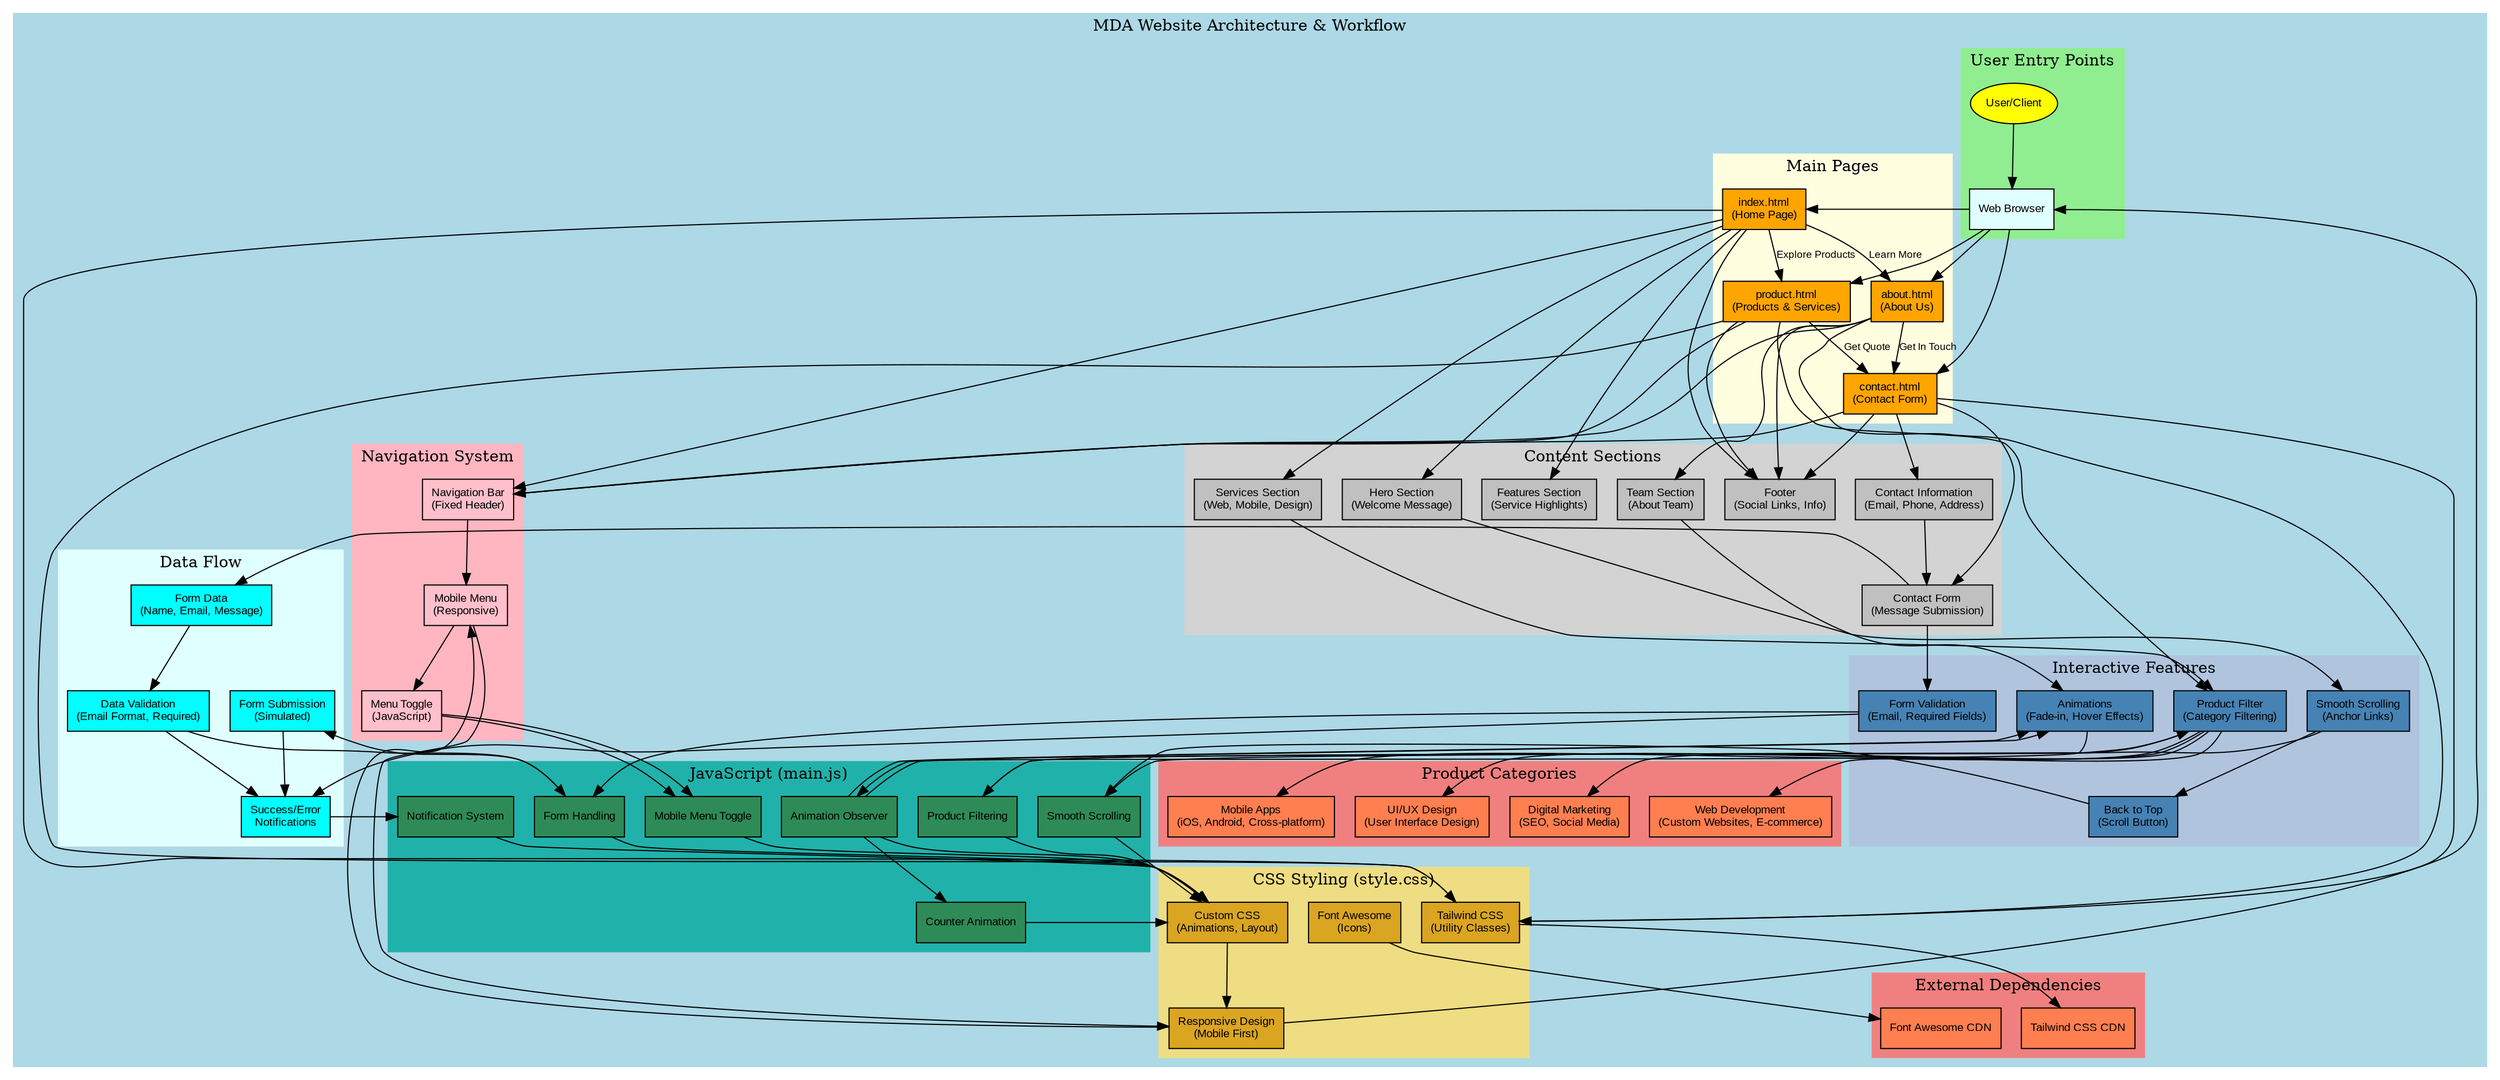 digraph MDA_Workflow {
    // Graph settings
    rankdir=TB;
    node [shape=box, style=filled, fontname="Arial", fontsize=10];
    edge [fontname="Arial", fontsize=9];
    
    // Color scheme
    subgraph cluster_0 {
        label="MDA Website Architecture & Workflow";
        style=filled;
        color=lightblue;
        
        // User Entry Points
        subgraph cluster_entry {
            label="User Entry Points";
            style=filled;
            color=lightgreen;
            
            User [label="User/Client", shape=ellipse, fillcolor=yellow];
            Browser [label="Web Browser", shape=box, fillcolor=lightcyan];
        }
        
        // Main Pages
        subgraph cluster_pages {
            label="Main Pages";
            style=filled;
            color=lightyellow;
            
            Home [label="index.html\n(Home Page)", fillcolor=orange];
            Products [label="product.html\n(Products & Services)", fillcolor=orange];
            About [label="about.html\n(About Us)", fillcolor=orange];
            Contact [label="contact.html\n(Contact Form)", fillcolor=orange];
        }
        
        // Navigation System
        subgraph cluster_nav {
            label="Navigation System";
            style=filled;
            color=lightpink;
            
            NavBar [label="Navigation Bar\n(Fixed Header)", fillcolor=pink];
            MobileMenu [label="Mobile Menu\n(Responsive)", fillcolor=pink];
            MenuToggle [label="Menu Toggle\n(JavaScript)", fillcolor=pink];
        }
        
        // Content Sections
        subgraph cluster_content {
            label="Content Sections";
            style=filled;
            color=lightgray;
            
            Hero [label="Hero Section\n(Welcome Message)", fillcolor=gray];
            Services [label="Services Section\n(Web, Mobile, Design)", fillcolor=gray];
            Features [label="Features Section\n(Service Highlights)", fillcolor=gray];
            Team [label="Team Section\n(About Team)", fillcolor=gray];
            ContactInfo [label="Contact Information\n(Email, Phone, Address)", fillcolor=gray];
            ContactForm [label="Contact Form\n(Message Submission)", fillcolor=gray];
            Footer [label="Footer\n(Social Links, Info)", fillcolor=gray];
        }
        
        // Product Categories
        subgraph cluster_products {
            label="Product Categories";
            style=filled;
            color=lightcoral;
            
            WebDev [label="Web Development\n(Custom Websites, E-commerce)", fillcolor=coral];
            MobileApps [label="Mobile Apps\n(iOS, Android, Cross-platform)", fillcolor=coral];
            UIUX [label="UI/UX Design\n(User Interface Design)", fillcolor=coral];
            Marketing [label="Digital Marketing\n(SEO, Social Media)", fillcolor=coral];
        }
        
        // Interactive Features
        subgraph cluster_interactive {
            label="Interactive Features";
            style=filled;
            color=lightsteelblue;
            
            Filter [label="Product Filter\n(Category Filtering)", fillcolor=steelblue];
            SmoothScroll [label="Smooth Scrolling\n(Anchor Links)", fillcolor=steelblue];
            FormValidation [label="Form Validation\n(Email, Required Fields)", fillcolor=steelblue];
            Animations [label="Animations\n(Fade-in, Hover Effects)", fillcolor=steelblue];
            BackToTop [label="Back to Top\n(Scroll Button)", fillcolor=steelblue];
        }
        
        // JavaScript Functionality
        subgraph cluster_js {
            label="JavaScript (main.js)";
            style=filled;
            color=lightseagreen;
            
            MobileMenuJS [label="Mobile Menu Toggle", fillcolor=seagreen];
            FilterJS [label="Product Filtering", fillcolor=seagreen];
            ScrollJS [label="Smooth Scrolling", fillcolor=seagreen];
            FormJS [label="Form Handling", fillcolor=seagreen];
            AnimationJS [label="Animation Observer", fillcolor=seagreen];
            CounterJS [label="Counter Animation", fillcolor=seagreen];
            NotificationJS [label="Notification System", fillcolor=seagreen];
        }
        
        // CSS Styling
        subgraph cluster_css {
            label="CSS Styling (style.css)";
            style=filled;
            color=lightgoldenrod;
            
            TailwindCSS [label="Tailwind CSS\n(Utility Classes)", fillcolor=goldenrod];
            CustomCSS [label="Custom CSS\n(Animations, Layout)", fillcolor=goldenrod];
            ResponsiveCSS [label="Responsive Design\n(Mobile First)", fillcolor=goldenrod];
            FontAwesome [label="Font Awesome\n(Icons)", fillcolor=goldenrod];
        }
        
        // External Dependencies
        subgraph cluster_external {
            label="External Dependencies";
            style=filled;
            color=lightcoral;
            
            CDN_Tailwind [label="Tailwind CSS CDN", fillcolor=coral];
            CDN_FontAwesome [label="Font Awesome CDN", fillcolor=coral];
        }
        
        // Data Flow
        subgraph cluster_data {
            label="Data Flow";
            style=filled;
            color=lightcyan;
            
            FormData [label="Form Data\n(Name, Email, Message)", fillcolor=cyan];
            Validation [label="Data Validation\n(Email Format, Required)", fillcolor=cyan];
            Submission [label="Form Submission\n(Simulated)", fillcolor=cyan];
            Notification [label="Success/Error\nNotifications", fillcolor=cyan];
        }
    }
    
    // Connections - User Flow
    User -> Browser;
    Browser -> Home;
    Browser -> Products;
    Browser -> About;
    Browser -> Contact;
    
    // Navigation Flow
    Home -> NavBar;
    Products -> NavBar;
    About -> NavBar;
    Contact -> NavBar;
    NavBar -> MobileMenu;
    MobileMenu -> MenuToggle;
    MenuToggle -> MobileMenuJS;
    
    // Page Content Flow
    Home -> Hero;
    Home -> Services;
    Home -> Features;
    About -> Team;
    Contact -> ContactInfo;
    Contact -> ContactForm;
    Home -> Footer;
    Products -> Footer;
    About -> Footer;
    Contact -> Footer;
    
    // Product Flow
    Products -> Filter;
    Filter -> WebDev;
    Filter -> MobileApps;
    Filter -> UIUX;
    Filter -> Marketing;
    Filter -> FilterJS;
    
    // Interactive Features Flow
    SmoothScroll -> ScrollJS;
    FormValidation -> FormJS;
    Animations -> AnimationJS;
    BackToTop -> ScrollJS;
    
    // CSS Dependencies
    Home -> TailwindCSS;
    Products -> TailwindCSS;
    About -> TailwindCSS;
    Contact -> TailwindCSS;
    TailwindCSS -> CDN_Tailwind;
    CustomCSS -> ResponsiveCSS;
    FontAwesome -> CDN_FontAwesome;
    
    // Form Data Flow
    ContactForm -> FormData;
    FormData -> Validation;
    Validation -> FormJS;
    FormJS -> Submission;
    Submission -> Notification;
    Notification -> NotificationJS;
    
    // JavaScript Dependencies
    MobileMenuJS -> CustomCSS;
    FilterJS -> CustomCSS;
    ScrollJS -> CustomCSS;
    FormJS -> CustomCSS;
    AnimationJS -> CustomCSS;
    CounterJS -> CustomCSS;
    NotificationJS -> CustomCSS;
    
    // Responsive Design
    ResponsiveCSS -> MobileMenu;
    ResponsiveCSS -> Browser;
    
    // Animation System
    AnimationJS -> Animations;
    AnimationJS -> CounterJS;
    
    // User Experience Flow
    Hero -> SmoothScroll;
    Services -> Filter;
    Team -> Animations;
    ContactInfo -> ContactForm;
    ContactForm -> FormValidation;
    
    // Cross-page Navigation
    Home -> Products [label="Explore Products"];
    Home -> About [label="Learn More"];
    Products -> Contact [label="Get Quote"];
    About -> Contact [label="Get In Touch"];
    
    // Mobile Experience
    MobileMenu -> ResponsiveCSS;
    MenuToggle -> MobileMenuJS;
    
    // Performance Features
    SmoothScroll -> BackToTop;
    AnimationJS -> Animations;
    FilterJS -> Filter;
    
    // Error Handling
    FormValidation -> Notification;
    Validation -> Notification;
} 